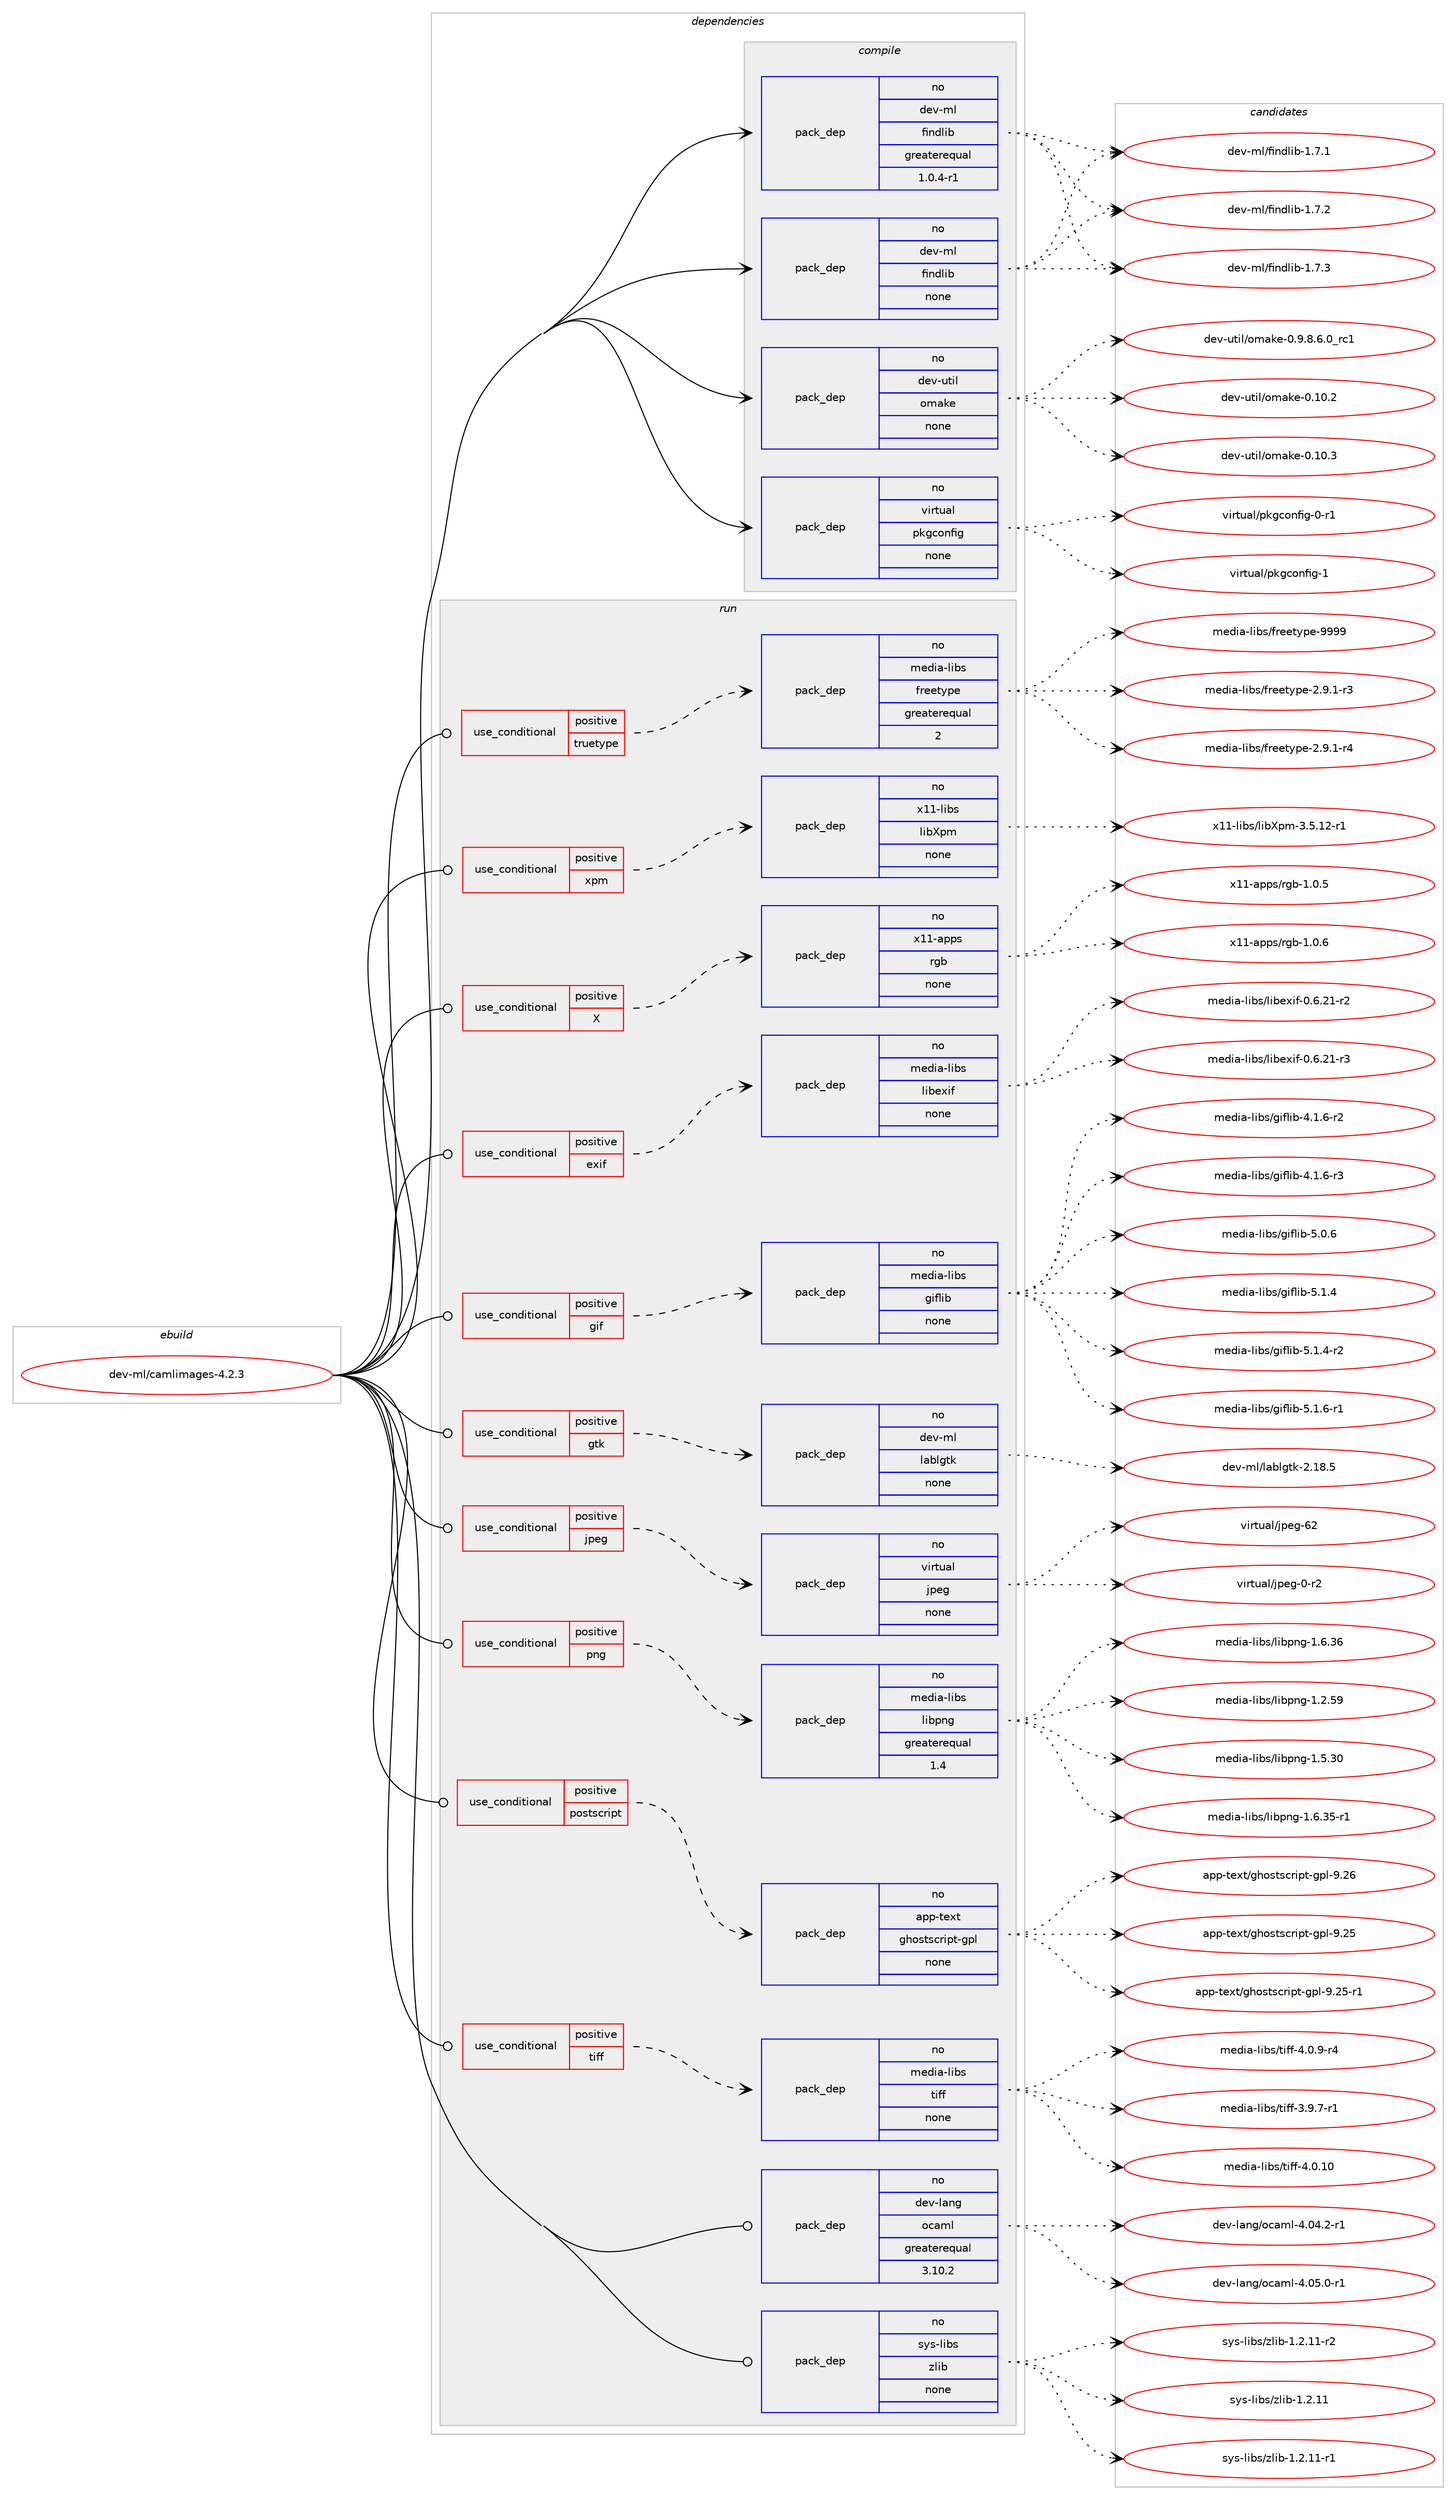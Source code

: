 digraph prolog {

# *************
# Graph options
# *************

newrank=true;
concentrate=true;
compound=true;
graph [rankdir=LR,fontname=Helvetica,fontsize=10,ranksep=1.5];#, ranksep=2.5, nodesep=0.2];
edge  [arrowhead=vee];
node  [fontname=Helvetica,fontsize=10];

# **********
# The ebuild
# **********

subgraph cluster_leftcol {
color=gray;
rank=same;
label=<<i>ebuild</i>>;
id [label="dev-ml/camlimages-4.2.3", color=red, width=4, href="../dev-ml/camlimages-4.2.3.svg"];
}

# ****************
# The dependencies
# ****************

subgraph cluster_midcol {
color=gray;
label=<<i>dependencies</i>>;
subgraph cluster_compile {
fillcolor="#eeeeee";
style=filled;
label=<<i>compile</i>>;
subgraph pack983734 {
dependency1374201 [label=<<TABLE BORDER="0" CELLBORDER="1" CELLSPACING="0" CELLPADDING="4" WIDTH="220"><TR><TD ROWSPAN="6" CELLPADDING="30">pack_dep</TD></TR><TR><TD WIDTH="110">no</TD></TR><TR><TD>dev-ml</TD></TR><TR><TD>findlib</TD></TR><TR><TD>greaterequal</TD></TR><TR><TD>1.0.4-r1</TD></TR></TABLE>>, shape=none, color=blue];
}
id:e -> dependency1374201:w [weight=20,style="solid",arrowhead="vee"];
subgraph pack983735 {
dependency1374202 [label=<<TABLE BORDER="0" CELLBORDER="1" CELLSPACING="0" CELLPADDING="4" WIDTH="220"><TR><TD ROWSPAN="6" CELLPADDING="30">pack_dep</TD></TR><TR><TD WIDTH="110">no</TD></TR><TR><TD>dev-ml</TD></TR><TR><TD>findlib</TD></TR><TR><TD>none</TD></TR><TR><TD></TD></TR></TABLE>>, shape=none, color=blue];
}
id:e -> dependency1374202:w [weight=20,style="solid",arrowhead="vee"];
subgraph pack983736 {
dependency1374203 [label=<<TABLE BORDER="0" CELLBORDER="1" CELLSPACING="0" CELLPADDING="4" WIDTH="220"><TR><TD ROWSPAN="6" CELLPADDING="30">pack_dep</TD></TR><TR><TD WIDTH="110">no</TD></TR><TR><TD>dev-util</TD></TR><TR><TD>omake</TD></TR><TR><TD>none</TD></TR><TR><TD></TD></TR></TABLE>>, shape=none, color=blue];
}
id:e -> dependency1374203:w [weight=20,style="solid",arrowhead="vee"];
subgraph pack983737 {
dependency1374204 [label=<<TABLE BORDER="0" CELLBORDER="1" CELLSPACING="0" CELLPADDING="4" WIDTH="220"><TR><TD ROWSPAN="6" CELLPADDING="30">pack_dep</TD></TR><TR><TD WIDTH="110">no</TD></TR><TR><TD>virtual</TD></TR><TR><TD>pkgconfig</TD></TR><TR><TD>none</TD></TR><TR><TD></TD></TR></TABLE>>, shape=none, color=blue];
}
id:e -> dependency1374204:w [weight=20,style="solid",arrowhead="vee"];
}
subgraph cluster_compileandrun {
fillcolor="#eeeeee";
style=filled;
label=<<i>compile and run</i>>;
}
subgraph cluster_run {
fillcolor="#eeeeee";
style=filled;
label=<<i>run</i>>;
subgraph cond367454 {
dependency1374205 [label=<<TABLE BORDER="0" CELLBORDER="1" CELLSPACING="0" CELLPADDING="4"><TR><TD ROWSPAN="3" CELLPADDING="10">use_conditional</TD></TR><TR><TD>positive</TD></TR><TR><TD>X</TD></TR></TABLE>>, shape=none, color=red];
subgraph pack983738 {
dependency1374206 [label=<<TABLE BORDER="0" CELLBORDER="1" CELLSPACING="0" CELLPADDING="4" WIDTH="220"><TR><TD ROWSPAN="6" CELLPADDING="30">pack_dep</TD></TR><TR><TD WIDTH="110">no</TD></TR><TR><TD>x11-apps</TD></TR><TR><TD>rgb</TD></TR><TR><TD>none</TD></TR><TR><TD></TD></TR></TABLE>>, shape=none, color=blue];
}
dependency1374205:e -> dependency1374206:w [weight=20,style="dashed",arrowhead="vee"];
}
id:e -> dependency1374205:w [weight=20,style="solid",arrowhead="odot"];
subgraph cond367455 {
dependency1374207 [label=<<TABLE BORDER="0" CELLBORDER="1" CELLSPACING="0" CELLPADDING="4"><TR><TD ROWSPAN="3" CELLPADDING="10">use_conditional</TD></TR><TR><TD>positive</TD></TR><TR><TD>exif</TD></TR></TABLE>>, shape=none, color=red];
subgraph pack983739 {
dependency1374208 [label=<<TABLE BORDER="0" CELLBORDER="1" CELLSPACING="0" CELLPADDING="4" WIDTH="220"><TR><TD ROWSPAN="6" CELLPADDING="30">pack_dep</TD></TR><TR><TD WIDTH="110">no</TD></TR><TR><TD>media-libs</TD></TR><TR><TD>libexif</TD></TR><TR><TD>none</TD></TR><TR><TD></TD></TR></TABLE>>, shape=none, color=blue];
}
dependency1374207:e -> dependency1374208:w [weight=20,style="dashed",arrowhead="vee"];
}
id:e -> dependency1374207:w [weight=20,style="solid",arrowhead="odot"];
subgraph cond367456 {
dependency1374209 [label=<<TABLE BORDER="0" CELLBORDER="1" CELLSPACING="0" CELLPADDING="4"><TR><TD ROWSPAN="3" CELLPADDING="10">use_conditional</TD></TR><TR><TD>positive</TD></TR><TR><TD>gif</TD></TR></TABLE>>, shape=none, color=red];
subgraph pack983740 {
dependency1374210 [label=<<TABLE BORDER="0" CELLBORDER="1" CELLSPACING="0" CELLPADDING="4" WIDTH="220"><TR><TD ROWSPAN="6" CELLPADDING="30">pack_dep</TD></TR><TR><TD WIDTH="110">no</TD></TR><TR><TD>media-libs</TD></TR><TR><TD>giflib</TD></TR><TR><TD>none</TD></TR><TR><TD></TD></TR></TABLE>>, shape=none, color=blue];
}
dependency1374209:e -> dependency1374210:w [weight=20,style="dashed",arrowhead="vee"];
}
id:e -> dependency1374209:w [weight=20,style="solid",arrowhead="odot"];
subgraph cond367457 {
dependency1374211 [label=<<TABLE BORDER="0" CELLBORDER="1" CELLSPACING="0" CELLPADDING="4"><TR><TD ROWSPAN="3" CELLPADDING="10">use_conditional</TD></TR><TR><TD>positive</TD></TR><TR><TD>gtk</TD></TR></TABLE>>, shape=none, color=red];
subgraph pack983741 {
dependency1374212 [label=<<TABLE BORDER="0" CELLBORDER="1" CELLSPACING="0" CELLPADDING="4" WIDTH="220"><TR><TD ROWSPAN="6" CELLPADDING="30">pack_dep</TD></TR><TR><TD WIDTH="110">no</TD></TR><TR><TD>dev-ml</TD></TR><TR><TD>lablgtk</TD></TR><TR><TD>none</TD></TR><TR><TD></TD></TR></TABLE>>, shape=none, color=blue];
}
dependency1374211:e -> dependency1374212:w [weight=20,style="dashed",arrowhead="vee"];
}
id:e -> dependency1374211:w [weight=20,style="solid",arrowhead="odot"];
subgraph cond367458 {
dependency1374213 [label=<<TABLE BORDER="0" CELLBORDER="1" CELLSPACING="0" CELLPADDING="4"><TR><TD ROWSPAN="3" CELLPADDING="10">use_conditional</TD></TR><TR><TD>positive</TD></TR><TR><TD>jpeg</TD></TR></TABLE>>, shape=none, color=red];
subgraph pack983742 {
dependency1374214 [label=<<TABLE BORDER="0" CELLBORDER="1" CELLSPACING="0" CELLPADDING="4" WIDTH="220"><TR><TD ROWSPAN="6" CELLPADDING="30">pack_dep</TD></TR><TR><TD WIDTH="110">no</TD></TR><TR><TD>virtual</TD></TR><TR><TD>jpeg</TD></TR><TR><TD>none</TD></TR><TR><TD></TD></TR></TABLE>>, shape=none, color=blue];
}
dependency1374213:e -> dependency1374214:w [weight=20,style="dashed",arrowhead="vee"];
}
id:e -> dependency1374213:w [weight=20,style="solid",arrowhead="odot"];
subgraph cond367459 {
dependency1374215 [label=<<TABLE BORDER="0" CELLBORDER="1" CELLSPACING="0" CELLPADDING="4"><TR><TD ROWSPAN="3" CELLPADDING="10">use_conditional</TD></TR><TR><TD>positive</TD></TR><TR><TD>png</TD></TR></TABLE>>, shape=none, color=red];
subgraph pack983743 {
dependency1374216 [label=<<TABLE BORDER="0" CELLBORDER="1" CELLSPACING="0" CELLPADDING="4" WIDTH="220"><TR><TD ROWSPAN="6" CELLPADDING="30">pack_dep</TD></TR><TR><TD WIDTH="110">no</TD></TR><TR><TD>media-libs</TD></TR><TR><TD>libpng</TD></TR><TR><TD>greaterequal</TD></TR><TR><TD>1.4</TD></TR></TABLE>>, shape=none, color=blue];
}
dependency1374215:e -> dependency1374216:w [weight=20,style="dashed",arrowhead="vee"];
}
id:e -> dependency1374215:w [weight=20,style="solid",arrowhead="odot"];
subgraph cond367460 {
dependency1374217 [label=<<TABLE BORDER="0" CELLBORDER="1" CELLSPACING="0" CELLPADDING="4"><TR><TD ROWSPAN="3" CELLPADDING="10">use_conditional</TD></TR><TR><TD>positive</TD></TR><TR><TD>postscript</TD></TR></TABLE>>, shape=none, color=red];
subgraph pack983744 {
dependency1374218 [label=<<TABLE BORDER="0" CELLBORDER="1" CELLSPACING="0" CELLPADDING="4" WIDTH="220"><TR><TD ROWSPAN="6" CELLPADDING="30">pack_dep</TD></TR><TR><TD WIDTH="110">no</TD></TR><TR><TD>app-text</TD></TR><TR><TD>ghostscript-gpl</TD></TR><TR><TD>none</TD></TR><TR><TD></TD></TR></TABLE>>, shape=none, color=blue];
}
dependency1374217:e -> dependency1374218:w [weight=20,style="dashed",arrowhead="vee"];
}
id:e -> dependency1374217:w [weight=20,style="solid",arrowhead="odot"];
subgraph cond367461 {
dependency1374219 [label=<<TABLE BORDER="0" CELLBORDER="1" CELLSPACING="0" CELLPADDING="4"><TR><TD ROWSPAN="3" CELLPADDING="10">use_conditional</TD></TR><TR><TD>positive</TD></TR><TR><TD>tiff</TD></TR></TABLE>>, shape=none, color=red];
subgraph pack983745 {
dependency1374220 [label=<<TABLE BORDER="0" CELLBORDER="1" CELLSPACING="0" CELLPADDING="4" WIDTH="220"><TR><TD ROWSPAN="6" CELLPADDING="30">pack_dep</TD></TR><TR><TD WIDTH="110">no</TD></TR><TR><TD>media-libs</TD></TR><TR><TD>tiff</TD></TR><TR><TD>none</TD></TR><TR><TD></TD></TR></TABLE>>, shape=none, color=blue];
}
dependency1374219:e -> dependency1374220:w [weight=20,style="dashed",arrowhead="vee"];
}
id:e -> dependency1374219:w [weight=20,style="solid",arrowhead="odot"];
subgraph cond367462 {
dependency1374221 [label=<<TABLE BORDER="0" CELLBORDER="1" CELLSPACING="0" CELLPADDING="4"><TR><TD ROWSPAN="3" CELLPADDING="10">use_conditional</TD></TR><TR><TD>positive</TD></TR><TR><TD>truetype</TD></TR></TABLE>>, shape=none, color=red];
subgraph pack983746 {
dependency1374222 [label=<<TABLE BORDER="0" CELLBORDER="1" CELLSPACING="0" CELLPADDING="4" WIDTH="220"><TR><TD ROWSPAN="6" CELLPADDING="30">pack_dep</TD></TR><TR><TD WIDTH="110">no</TD></TR><TR><TD>media-libs</TD></TR><TR><TD>freetype</TD></TR><TR><TD>greaterequal</TD></TR><TR><TD>2</TD></TR></TABLE>>, shape=none, color=blue];
}
dependency1374221:e -> dependency1374222:w [weight=20,style="dashed",arrowhead="vee"];
}
id:e -> dependency1374221:w [weight=20,style="solid",arrowhead="odot"];
subgraph cond367463 {
dependency1374223 [label=<<TABLE BORDER="0" CELLBORDER="1" CELLSPACING="0" CELLPADDING="4"><TR><TD ROWSPAN="3" CELLPADDING="10">use_conditional</TD></TR><TR><TD>positive</TD></TR><TR><TD>xpm</TD></TR></TABLE>>, shape=none, color=red];
subgraph pack983747 {
dependency1374224 [label=<<TABLE BORDER="0" CELLBORDER="1" CELLSPACING="0" CELLPADDING="4" WIDTH="220"><TR><TD ROWSPAN="6" CELLPADDING="30">pack_dep</TD></TR><TR><TD WIDTH="110">no</TD></TR><TR><TD>x11-libs</TD></TR><TR><TD>libXpm</TD></TR><TR><TD>none</TD></TR><TR><TD></TD></TR></TABLE>>, shape=none, color=blue];
}
dependency1374223:e -> dependency1374224:w [weight=20,style="dashed",arrowhead="vee"];
}
id:e -> dependency1374223:w [weight=20,style="solid",arrowhead="odot"];
subgraph pack983748 {
dependency1374225 [label=<<TABLE BORDER="0" CELLBORDER="1" CELLSPACING="0" CELLPADDING="4" WIDTH="220"><TR><TD ROWSPAN="6" CELLPADDING="30">pack_dep</TD></TR><TR><TD WIDTH="110">no</TD></TR><TR><TD>dev-lang</TD></TR><TR><TD>ocaml</TD></TR><TR><TD>greaterequal</TD></TR><TR><TD>3.10.2</TD></TR></TABLE>>, shape=none, color=blue];
}
id:e -> dependency1374225:w [weight=20,style="solid",arrowhead="odot"];
subgraph pack983749 {
dependency1374226 [label=<<TABLE BORDER="0" CELLBORDER="1" CELLSPACING="0" CELLPADDING="4" WIDTH="220"><TR><TD ROWSPAN="6" CELLPADDING="30">pack_dep</TD></TR><TR><TD WIDTH="110">no</TD></TR><TR><TD>sys-libs</TD></TR><TR><TD>zlib</TD></TR><TR><TD>none</TD></TR><TR><TD></TD></TR></TABLE>>, shape=none, color=blue];
}
id:e -> dependency1374226:w [weight=20,style="solid",arrowhead="odot"];
}
}

# **************
# The candidates
# **************

subgraph cluster_choices {
rank=same;
color=gray;
label=<<i>candidates</i>>;

subgraph choice983734 {
color=black;
nodesep=1;
choice100101118451091084710210511010010810598454946554649 [label="dev-ml/findlib-1.7.1", color=red, width=4,href="../dev-ml/findlib-1.7.1.svg"];
choice100101118451091084710210511010010810598454946554650 [label="dev-ml/findlib-1.7.2", color=red, width=4,href="../dev-ml/findlib-1.7.2.svg"];
choice100101118451091084710210511010010810598454946554651 [label="dev-ml/findlib-1.7.3", color=red, width=4,href="../dev-ml/findlib-1.7.3.svg"];
dependency1374201:e -> choice100101118451091084710210511010010810598454946554649:w [style=dotted,weight="100"];
dependency1374201:e -> choice100101118451091084710210511010010810598454946554650:w [style=dotted,weight="100"];
dependency1374201:e -> choice100101118451091084710210511010010810598454946554651:w [style=dotted,weight="100"];
}
subgraph choice983735 {
color=black;
nodesep=1;
choice100101118451091084710210511010010810598454946554649 [label="dev-ml/findlib-1.7.1", color=red, width=4,href="../dev-ml/findlib-1.7.1.svg"];
choice100101118451091084710210511010010810598454946554650 [label="dev-ml/findlib-1.7.2", color=red, width=4,href="../dev-ml/findlib-1.7.2.svg"];
choice100101118451091084710210511010010810598454946554651 [label="dev-ml/findlib-1.7.3", color=red, width=4,href="../dev-ml/findlib-1.7.3.svg"];
dependency1374202:e -> choice100101118451091084710210511010010810598454946554649:w [style=dotted,weight="100"];
dependency1374202:e -> choice100101118451091084710210511010010810598454946554650:w [style=dotted,weight="100"];
dependency1374202:e -> choice100101118451091084710210511010010810598454946554651:w [style=dotted,weight="100"];
}
subgraph choice983736 {
color=black;
nodesep=1;
choice10010111845117116105108471111099710710145484649484650 [label="dev-util/omake-0.10.2", color=red, width=4,href="../dev-util/omake-0.10.2.svg"];
choice10010111845117116105108471111099710710145484649484651 [label="dev-util/omake-0.10.3", color=red, width=4,href="../dev-util/omake-0.10.3.svg"];
choice10010111845117116105108471111099710710145484657465646544648951149949 [label="dev-util/omake-0.9.8.6.0_rc1", color=red, width=4,href="../dev-util/omake-0.9.8.6.0_rc1.svg"];
dependency1374203:e -> choice10010111845117116105108471111099710710145484649484650:w [style=dotted,weight="100"];
dependency1374203:e -> choice10010111845117116105108471111099710710145484649484651:w [style=dotted,weight="100"];
dependency1374203:e -> choice10010111845117116105108471111099710710145484657465646544648951149949:w [style=dotted,weight="100"];
}
subgraph choice983737 {
color=black;
nodesep=1;
choice11810511411611797108471121071039911111010210510345484511449 [label="virtual/pkgconfig-0-r1", color=red, width=4,href="../virtual/pkgconfig-0-r1.svg"];
choice1181051141161179710847112107103991111101021051034549 [label="virtual/pkgconfig-1", color=red, width=4,href="../virtual/pkgconfig-1.svg"];
dependency1374204:e -> choice11810511411611797108471121071039911111010210510345484511449:w [style=dotted,weight="100"];
dependency1374204:e -> choice1181051141161179710847112107103991111101021051034549:w [style=dotted,weight="100"];
}
subgraph choice983738 {
color=black;
nodesep=1;
choice120494945971121121154711410398454946484653 [label="x11-apps/rgb-1.0.5", color=red, width=4,href="../x11-apps/rgb-1.0.5.svg"];
choice120494945971121121154711410398454946484654 [label="x11-apps/rgb-1.0.6", color=red, width=4,href="../x11-apps/rgb-1.0.6.svg"];
dependency1374206:e -> choice120494945971121121154711410398454946484653:w [style=dotted,weight="100"];
dependency1374206:e -> choice120494945971121121154711410398454946484654:w [style=dotted,weight="100"];
}
subgraph choice983739 {
color=black;
nodesep=1;
choice1091011001059745108105981154710810598101120105102454846544650494511450 [label="media-libs/libexif-0.6.21-r2", color=red, width=4,href="../media-libs/libexif-0.6.21-r2.svg"];
choice1091011001059745108105981154710810598101120105102454846544650494511451 [label="media-libs/libexif-0.6.21-r3", color=red, width=4,href="../media-libs/libexif-0.6.21-r3.svg"];
dependency1374208:e -> choice1091011001059745108105981154710810598101120105102454846544650494511450:w [style=dotted,weight="100"];
dependency1374208:e -> choice1091011001059745108105981154710810598101120105102454846544650494511451:w [style=dotted,weight="100"];
}
subgraph choice983740 {
color=black;
nodesep=1;
choice10910110010597451081059811547103105102108105984552464946544511450 [label="media-libs/giflib-4.1.6-r2", color=red, width=4,href="../media-libs/giflib-4.1.6-r2.svg"];
choice10910110010597451081059811547103105102108105984552464946544511451 [label="media-libs/giflib-4.1.6-r3", color=red, width=4,href="../media-libs/giflib-4.1.6-r3.svg"];
choice1091011001059745108105981154710310510210810598455346484654 [label="media-libs/giflib-5.0.6", color=red, width=4,href="../media-libs/giflib-5.0.6.svg"];
choice1091011001059745108105981154710310510210810598455346494652 [label="media-libs/giflib-5.1.4", color=red, width=4,href="../media-libs/giflib-5.1.4.svg"];
choice10910110010597451081059811547103105102108105984553464946524511450 [label="media-libs/giflib-5.1.4-r2", color=red, width=4,href="../media-libs/giflib-5.1.4-r2.svg"];
choice10910110010597451081059811547103105102108105984553464946544511449 [label="media-libs/giflib-5.1.6-r1", color=red, width=4,href="../media-libs/giflib-5.1.6-r1.svg"];
dependency1374210:e -> choice10910110010597451081059811547103105102108105984552464946544511450:w [style=dotted,weight="100"];
dependency1374210:e -> choice10910110010597451081059811547103105102108105984552464946544511451:w [style=dotted,weight="100"];
dependency1374210:e -> choice1091011001059745108105981154710310510210810598455346484654:w [style=dotted,weight="100"];
dependency1374210:e -> choice1091011001059745108105981154710310510210810598455346494652:w [style=dotted,weight="100"];
dependency1374210:e -> choice10910110010597451081059811547103105102108105984553464946524511450:w [style=dotted,weight="100"];
dependency1374210:e -> choice10910110010597451081059811547103105102108105984553464946544511449:w [style=dotted,weight="100"];
}
subgraph choice983741 {
color=black;
nodesep=1;
choice1001011184510910847108979810810311610745504649564653 [label="dev-ml/lablgtk-2.18.5", color=red, width=4,href="../dev-ml/lablgtk-2.18.5.svg"];
dependency1374212:e -> choice1001011184510910847108979810810311610745504649564653:w [style=dotted,weight="100"];
}
subgraph choice983742 {
color=black;
nodesep=1;
choice118105114116117971084710611210110345484511450 [label="virtual/jpeg-0-r2", color=red, width=4,href="../virtual/jpeg-0-r2.svg"];
choice1181051141161179710847106112101103455450 [label="virtual/jpeg-62", color=red, width=4,href="../virtual/jpeg-62.svg"];
dependency1374214:e -> choice118105114116117971084710611210110345484511450:w [style=dotted,weight="100"];
dependency1374214:e -> choice1181051141161179710847106112101103455450:w [style=dotted,weight="100"];
}
subgraph choice983743 {
color=black;
nodesep=1;
choice109101100105974510810598115471081059811211010345494650465357 [label="media-libs/libpng-1.2.59", color=red, width=4,href="../media-libs/libpng-1.2.59.svg"];
choice109101100105974510810598115471081059811211010345494653465148 [label="media-libs/libpng-1.5.30", color=red, width=4,href="../media-libs/libpng-1.5.30.svg"];
choice1091011001059745108105981154710810598112110103454946544651534511449 [label="media-libs/libpng-1.6.35-r1", color=red, width=4,href="../media-libs/libpng-1.6.35-r1.svg"];
choice109101100105974510810598115471081059811211010345494654465154 [label="media-libs/libpng-1.6.36", color=red, width=4,href="../media-libs/libpng-1.6.36.svg"];
dependency1374216:e -> choice109101100105974510810598115471081059811211010345494650465357:w [style=dotted,weight="100"];
dependency1374216:e -> choice109101100105974510810598115471081059811211010345494653465148:w [style=dotted,weight="100"];
dependency1374216:e -> choice1091011001059745108105981154710810598112110103454946544651534511449:w [style=dotted,weight="100"];
dependency1374216:e -> choice109101100105974510810598115471081059811211010345494654465154:w [style=dotted,weight="100"];
}
subgraph choice983744 {
color=black;
nodesep=1;
choice97112112451161011201164710310411111511611599114105112116451031121084557465053 [label="app-text/ghostscript-gpl-9.25", color=red, width=4,href="../app-text/ghostscript-gpl-9.25.svg"];
choice971121124511610112011647103104111115116115991141051121164510311210845574650534511449 [label="app-text/ghostscript-gpl-9.25-r1", color=red, width=4,href="../app-text/ghostscript-gpl-9.25-r1.svg"];
choice97112112451161011201164710310411111511611599114105112116451031121084557465054 [label="app-text/ghostscript-gpl-9.26", color=red, width=4,href="../app-text/ghostscript-gpl-9.26.svg"];
dependency1374218:e -> choice97112112451161011201164710310411111511611599114105112116451031121084557465053:w [style=dotted,weight="100"];
dependency1374218:e -> choice971121124511610112011647103104111115116115991141051121164510311210845574650534511449:w [style=dotted,weight="100"];
dependency1374218:e -> choice97112112451161011201164710310411111511611599114105112116451031121084557465054:w [style=dotted,weight="100"];
}
subgraph choice983745 {
color=black;
nodesep=1;
choice109101100105974510810598115471161051021024551465746554511449 [label="media-libs/tiff-3.9.7-r1", color=red, width=4,href="../media-libs/tiff-3.9.7-r1.svg"];
choice1091011001059745108105981154711610510210245524648464948 [label="media-libs/tiff-4.0.10", color=red, width=4,href="../media-libs/tiff-4.0.10.svg"];
choice109101100105974510810598115471161051021024552464846574511452 [label="media-libs/tiff-4.0.9-r4", color=red, width=4,href="../media-libs/tiff-4.0.9-r4.svg"];
dependency1374220:e -> choice109101100105974510810598115471161051021024551465746554511449:w [style=dotted,weight="100"];
dependency1374220:e -> choice1091011001059745108105981154711610510210245524648464948:w [style=dotted,weight="100"];
dependency1374220:e -> choice109101100105974510810598115471161051021024552464846574511452:w [style=dotted,weight="100"];
}
subgraph choice983746 {
color=black;
nodesep=1;
choice109101100105974510810598115471021141011011161211121014550465746494511451 [label="media-libs/freetype-2.9.1-r3", color=red, width=4,href="../media-libs/freetype-2.9.1-r3.svg"];
choice109101100105974510810598115471021141011011161211121014550465746494511452 [label="media-libs/freetype-2.9.1-r4", color=red, width=4,href="../media-libs/freetype-2.9.1-r4.svg"];
choice109101100105974510810598115471021141011011161211121014557575757 [label="media-libs/freetype-9999", color=red, width=4,href="../media-libs/freetype-9999.svg"];
dependency1374222:e -> choice109101100105974510810598115471021141011011161211121014550465746494511451:w [style=dotted,weight="100"];
dependency1374222:e -> choice109101100105974510810598115471021141011011161211121014550465746494511452:w [style=dotted,weight="100"];
dependency1374222:e -> choice109101100105974510810598115471021141011011161211121014557575757:w [style=dotted,weight="100"];
}
subgraph choice983747 {
color=black;
nodesep=1;
choice12049494510810598115471081059888112109455146534649504511449 [label="x11-libs/libXpm-3.5.12-r1", color=red, width=4,href="../x11-libs/libXpm-3.5.12-r1.svg"];
dependency1374224:e -> choice12049494510810598115471081059888112109455146534649504511449:w [style=dotted,weight="100"];
}
subgraph choice983748 {
color=black;
nodesep=1;
choice1001011184510897110103471119997109108455246485246504511449 [label="dev-lang/ocaml-4.04.2-r1", color=red, width=4,href="../dev-lang/ocaml-4.04.2-r1.svg"];
choice1001011184510897110103471119997109108455246485346484511449 [label="dev-lang/ocaml-4.05.0-r1", color=red, width=4,href="../dev-lang/ocaml-4.05.0-r1.svg"];
dependency1374225:e -> choice1001011184510897110103471119997109108455246485246504511449:w [style=dotted,weight="100"];
dependency1374225:e -> choice1001011184510897110103471119997109108455246485346484511449:w [style=dotted,weight="100"];
}
subgraph choice983749 {
color=black;
nodesep=1;
choice1151211154510810598115471221081059845494650464949 [label="sys-libs/zlib-1.2.11", color=red, width=4,href="../sys-libs/zlib-1.2.11.svg"];
choice11512111545108105981154712210810598454946504649494511449 [label="sys-libs/zlib-1.2.11-r1", color=red, width=4,href="../sys-libs/zlib-1.2.11-r1.svg"];
choice11512111545108105981154712210810598454946504649494511450 [label="sys-libs/zlib-1.2.11-r2", color=red, width=4,href="../sys-libs/zlib-1.2.11-r2.svg"];
dependency1374226:e -> choice1151211154510810598115471221081059845494650464949:w [style=dotted,weight="100"];
dependency1374226:e -> choice11512111545108105981154712210810598454946504649494511449:w [style=dotted,weight="100"];
dependency1374226:e -> choice11512111545108105981154712210810598454946504649494511450:w [style=dotted,weight="100"];
}
}

}
